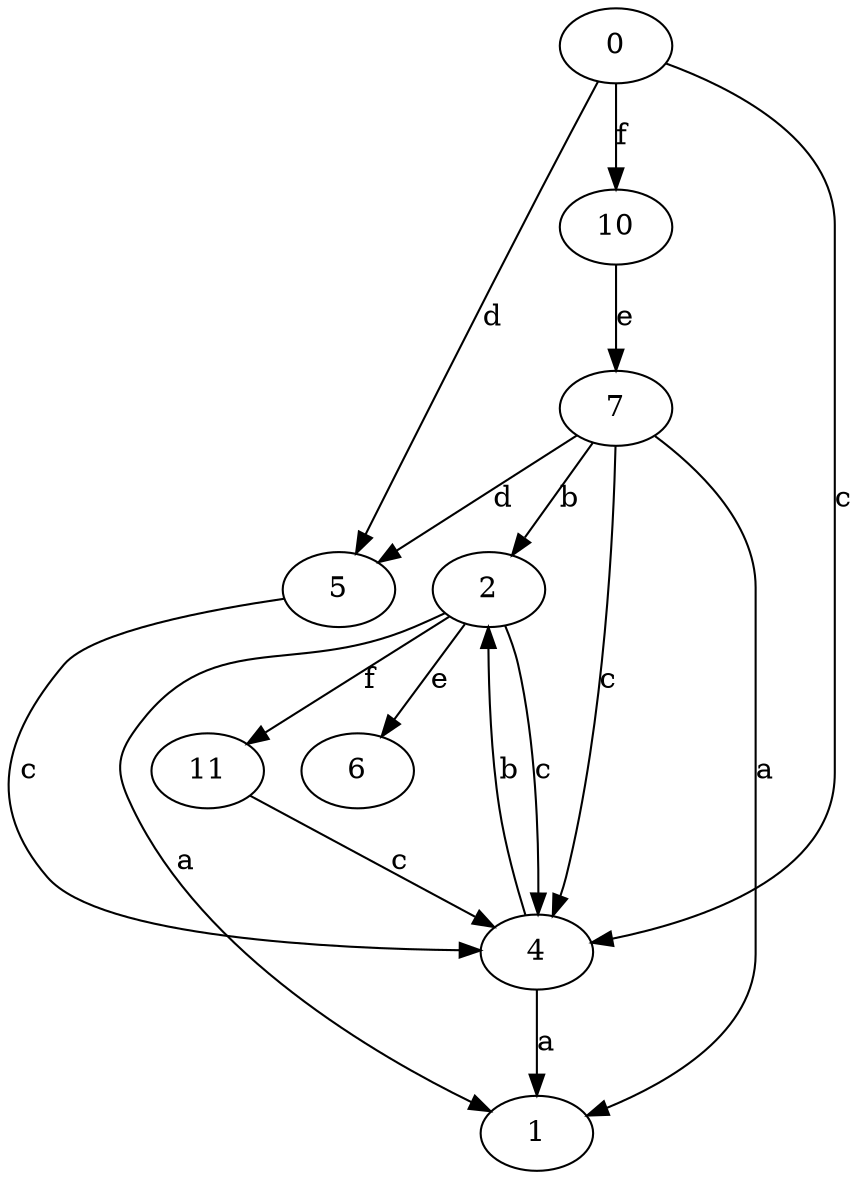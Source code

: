 strict digraph  {
1;
2;
0;
4;
5;
6;
7;
10;
11;
2 -> 1  [label=a];
2 -> 4  [label=c];
2 -> 6  [label=e];
2 -> 11  [label=f];
0 -> 4  [label=c];
0 -> 5  [label=d];
0 -> 10  [label=f];
4 -> 1  [label=a];
4 -> 2  [label=b];
5 -> 4  [label=c];
7 -> 1  [label=a];
7 -> 2  [label=b];
7 -> 4  [label=c];
7 -> 5  [label=d];
10 -> 7  [label=e];
11 -> 4  [label=c];
}
